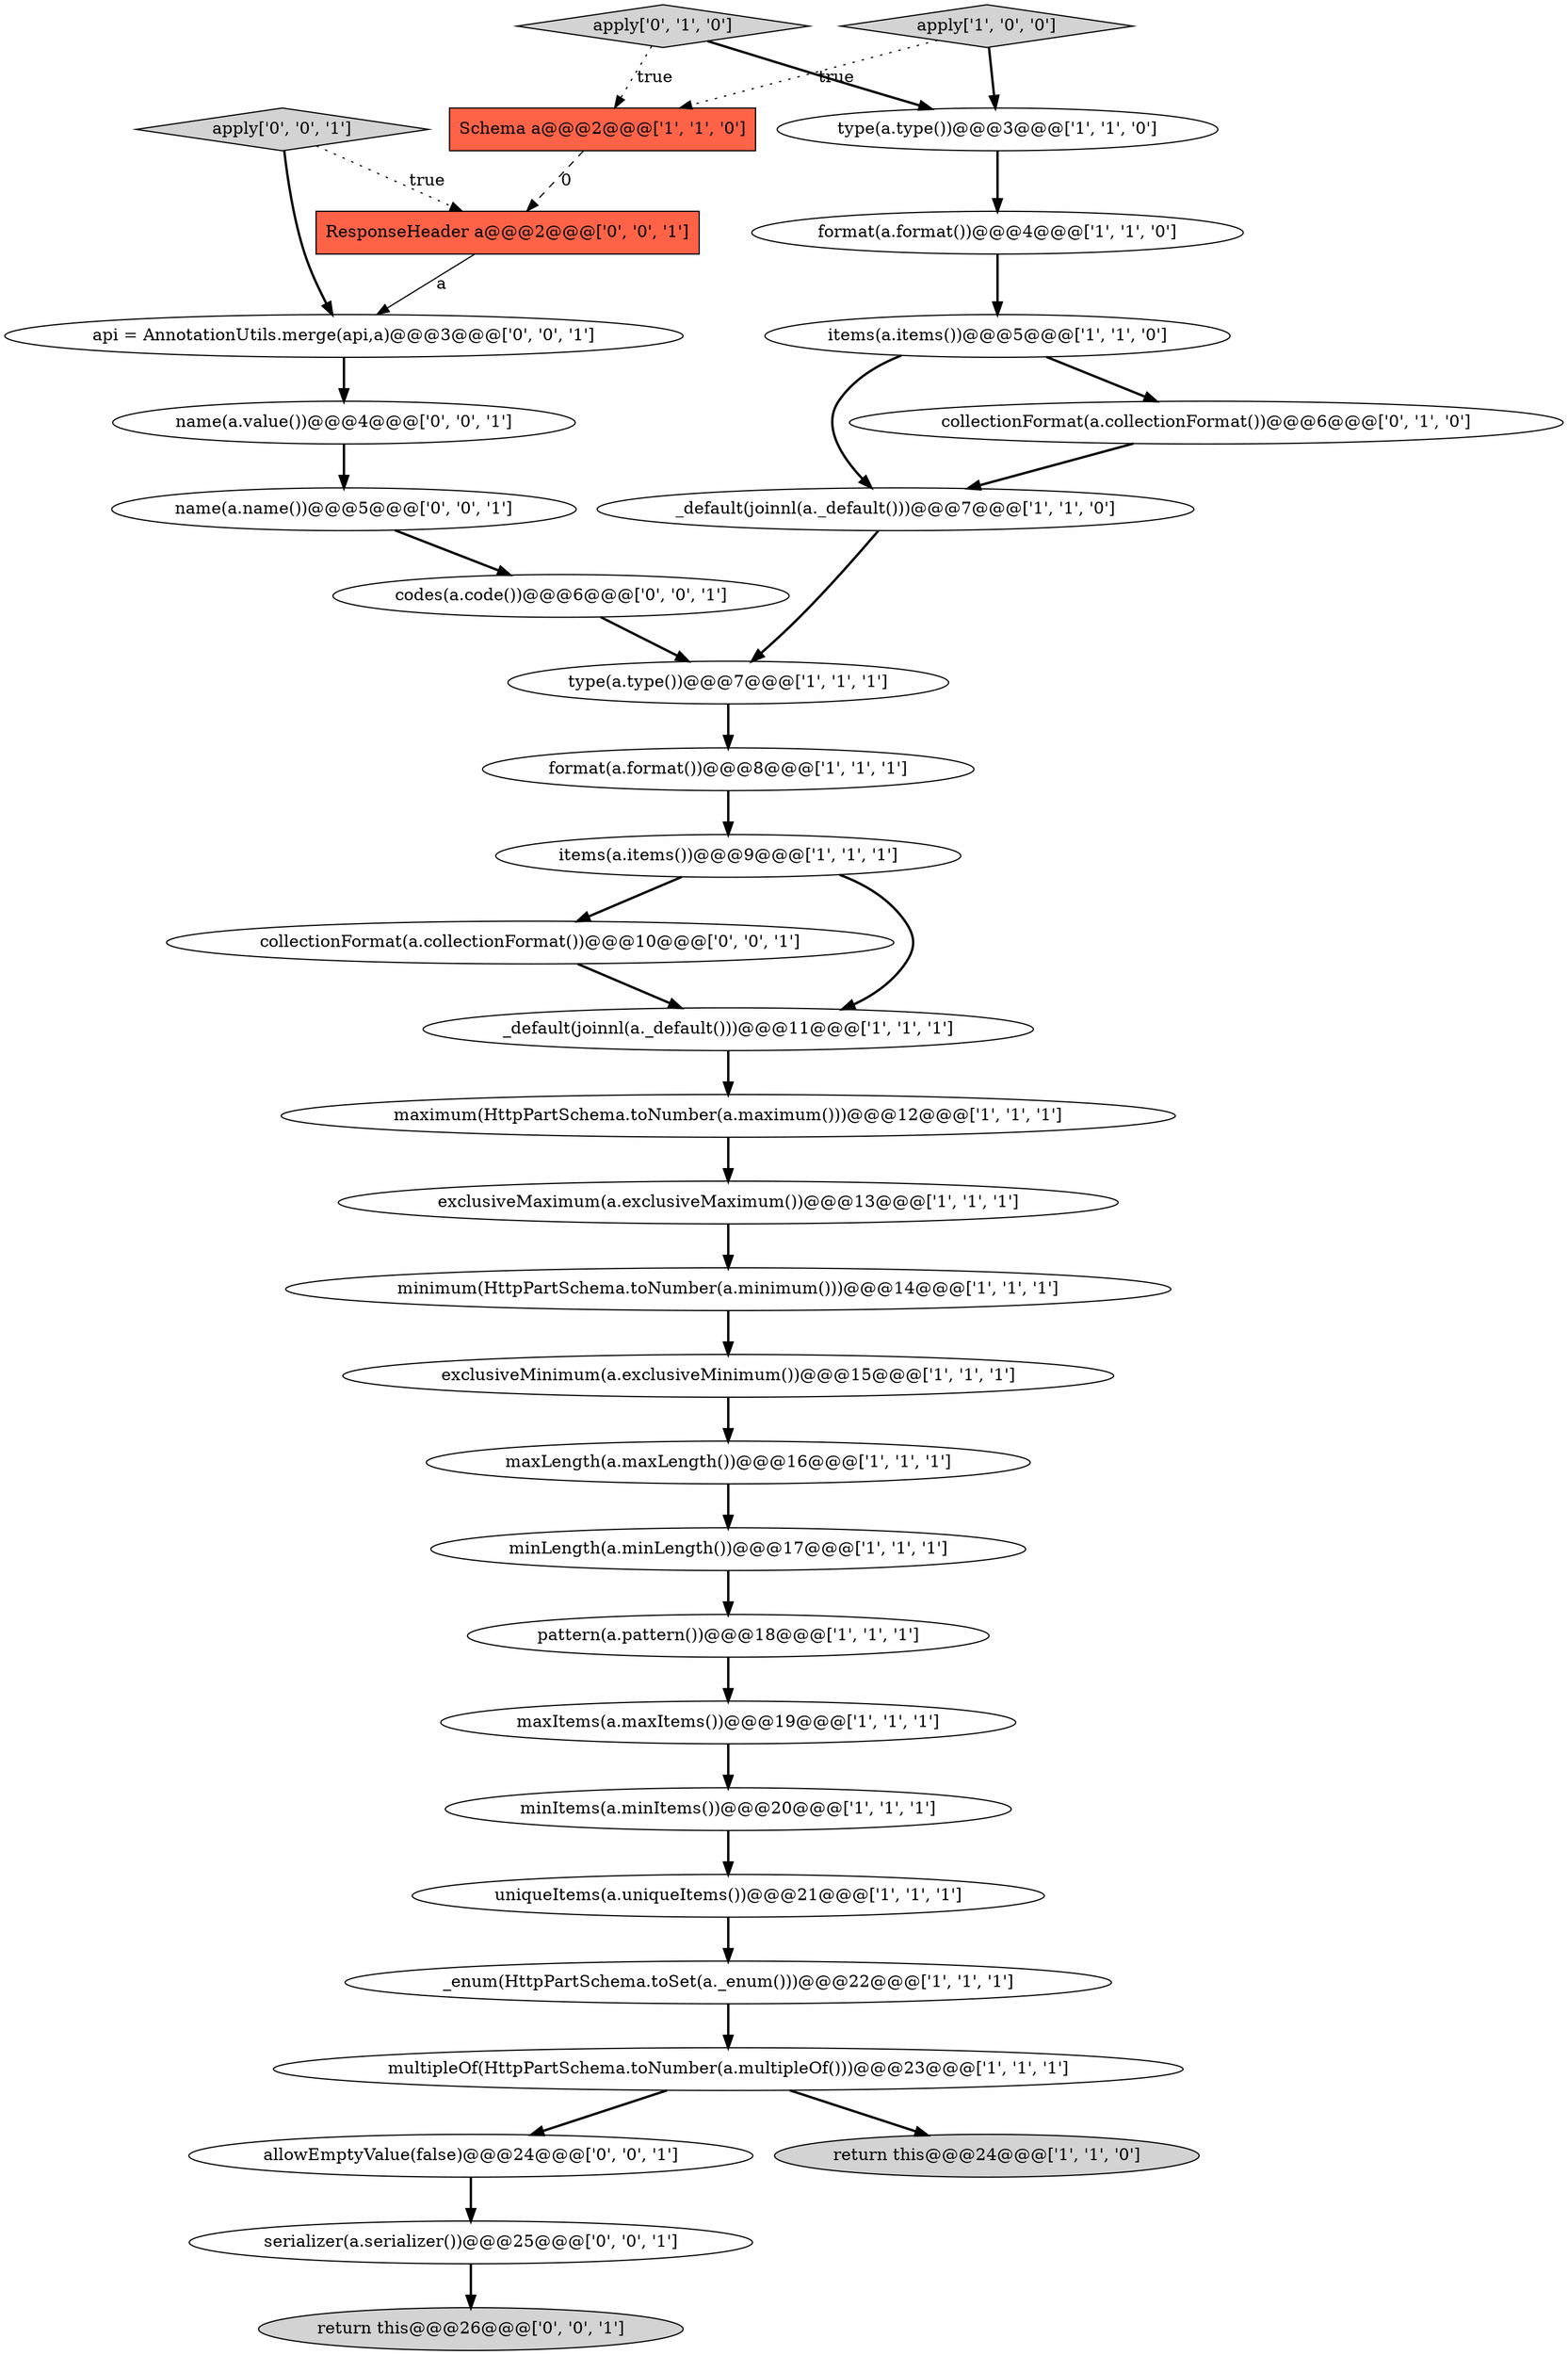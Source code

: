 digraph {
33 [style = filled, label = "name(a.value())@@@4@@@['0', '0', '1']", fillcolor = white, shape = ellipse image = "AAA0AAABBB3BBB"];
21 [style = filled, label = "format(a.format())@@@8@@@['1', '1', '1']", fillcolor = white, shape = ellipse image = "AAA0AAABBB1BBB"];
5 [style = filled, label = "exclusiveMaximum(a.exclusiveMaximum())@@@13@@@['1', '1', '1']", fillcolor = white, shape = ellipse image = "AAA0AAABBB1BBB"];
15 [style = filled, label = "_enum(HttpPartSchema.toSet(a._enum()))@@@22@@@['1', '1', '1']", fillcolor = white, shape = ellipse image = "AAA0AAABBB1BBB"];
30 [style = filled, label = "allowEmptyValue(false)@@@24@@@['0', '0', '1']", fillcolor = white, shape = ellipse image = "AAA0AAABBB3BBB"];
10 [style = filled, label = "exclusiveMinimum(a.exclusiveMinimum())@@@15@@@['1', '1', '1']", fillcolor = white, shape = ellipse image = "AAA0AAABBB1BBB"];
22 [style = filled, label = "return this@@@24@@@['1', '1', '0']", fillcolor = lightgray, shape = ellipse image = "AAA0AAABBB1BBB"];
7 [style = filled, label = "format(a.format())@@@4@@@['1', '1', '0']", fillcolor = white, shape = ellipse image = "AAA0AAABBB1BBB"];
24 [style = filled, label = "apply['0', '1', '0']", fillcolor = lightgray, shape = diamond image = "AAA0AAABBB2BBB"];
28 [style = filled, label = "api = AnnotationUtils.merge(api,a)@@@3@@@['0', '0', '1']", fillcolor = white, shape = ellipse image = "AAA0AAABBB3BBB"];
32 [style = filled, label = "serializer(a.serializer())@@@25@@@['0', '0', '1']", fillcolor = white, shape = ellipse image = "AAA0AAABBB3BBB"];
0 [style = filled, label = "maximum(HttpPartSchema.toNumber(a.maximum()))@@@12@@@['1', '1', '1']", fillcolor = white, shape = ellipse image = "AAA0AAABBB1BBB"];
2 [style = filled, label = "items(a.items())@@@5@@@['1', '1', '0']", fillcolor = white, shape = ellipse image = "AAA0AAABBB1BBB"];
11 [style = filled, label = "maxLength(a.maxLength())@@@16@@@['1', '1', '1']", fillcolor = white, shape = ellipse image = "AAA0AAABBB1BBB"];
6 [style = filled, label = "apply['1', '0', '0']", fillcolor = lightgray, shape = diamond image = "AAA0AAABBB1BBB"];
20 [style = filled, label = "maxItems(a.maxItems())@@@19@@@['1', '1', '1']", fillcolor = white, shape = ellipse image = "AAA0AAABBB1BBB"];
16 [style = filled, label = "_default(joinnl(a._default()))@@@11@@@['1', '1', '1']", fillcolor = white, shape = ellipse image = "AAA0AAABBB1BBB"];
13 [style = filled, label = "Schema a@@@2@@@['1', '1', '0']", fillcolor = tomato, shape = box image = "AAA0AAABBB1BBB"];
34 [style = filled, label = "codes(a.code())@@@6@@@['0', '0', '1']", fillcolor = white, shape = ellipse image = "AAA0AAABBB3BBB"];
29 [style = filled, label = "return this@@@26@@@['0', '0', '1']", fillcolor = lightgray, shape = ellipse image = "AAA0AAABBB3BBB"];
14 [style = filled, label = "type(a.type())@@@7@@@['1', '1', '1']", fillcolor = white, shape = ellipse image = "AAA0AAABBB1BBB"];
8 [style = filled, label = "minimum(HttpPartSchema.toNumber(a.minimum()))@@@14@@@['1', '1', '1']", fillcolor = white, shape = ellipse image = "AAA0AAABBB1BBB"];
12 [style = filled, label = "pattern(a.pattern())@@@18@@@['1', '1', '1']", fillcolor = white, shape = ellipse image = "AAA0AAABBB1BBB"];
31 [style = filled, label = "apply['0', '0', '1']", fillcolor = lightgray, shape = diamond image = "AAA0AAABBB3BBB"];
17 [style = filled, label = "minLength(a.minLength())@@@17@@@['1', '1', '1']", fillcolor = white, shape = ellipse image = "AAA0AAABBB1BBB"];
4 [style = filled, label = "multipleOf(HttpPartSchema.toNumber(a.multipleOf()))@@@23@@@['1', '1', '1']", fillcolor = white, shape = ellipse image = "AAA0AAABBB1BBB"];
3 [style = filled, label = "type(a.type())@@@3@@@['1', '1', '0']", fillcolor = white, shape = ellipse image = "AAA0AAABBB1BBB"];
26 [style = filled, label = "collectionFormat(a.collectionFormat())@@@10@@@['0', '0', '1']", fillcolor = white, shape = ellipse image = "AAA0AAABBB3BBB"];
19 [style = filled, label = "uniqueItems(a.uniqueItems())@@@21@@@['1', '1', '1']", fillcolor = white, shape = ellipse image = "AAA0AAABBB1BBB"];
1 [style = filled, label = "minItems(a.minItems())@@@20@@@['1', '1', '1']", fillcolor = white, shape = ellipse image = "AAA0AAABBB1BBB"];
18 [style = filled, label = "items(a.items())@@@9@@@['1', '1', '1']", fillcolor = white, shape = ellipse image = "AAA0AAABBB1BBB"];
25 [style = filled, label = "ResponseHeader a@@@2@@@['0', '0', '1']", fillcolor = tomato, shape = box image = "AAA0AAABBB3BBB"];
23 [style = filled, label = "collectionFormat(a.collectionFormat())@@@6@@@['0', '1', '0']", fillcolor = white, shape = ellipse image = "AAA1AAABBB2BBB"];
27 [style = filled, label = "name(a.name())@@@5@@@['0', '0', '1']", fillcolor = white, shape = ellipse image = "AAA0AAABBB3BBB"];
9 [style = filled, label = "_default(joinnl(a._default()))@@@7@@@['1', '1', '0']", fillcolor = white, shape = ellipse image = "AAA0AAABBB1BBB"];
24->13 [style = dotted, label="true"];
31->25 [style = dotted, label="true"];
33->27 [style = bold, label=""];
23->9 [style = bold, label=""];
5->8 [style = bold, label=""];
26->16 [style = bold, label=""];
14->21 [style = bold, label=""];
15->4 [style = bold, label=""];
16->0 [style = bold, label=""];
19->15 [style = bold, label=""];
17->12 [style = bold, label=""];
10->11 [style = bold, label=""];
4->22 [style = bold, label=""];
11->17 [style = bold, label=""];
3->7 [style = bold, label=""];
18->26 [style = bold, label=""];
20->1 [style = bold, label=""];
6->13 [style = dotted, label="true"];
2->9 [style = bold, label=""];
25->28 [style = solid, label="a"];
13->25 [style = dashed, label="0"];
21->18 [style = bold, label=""];
28->33 [style = bold, label=""];
30->32 [style = bold, label=""];
6->3 [style = bold, label=""];
24->3 [style = bold, label=""];
18->16 [style = bold, label=""];
12->20 [style = bold, label=""];
1->19 [style = bold, label=""];
9->14 [style = bold, label=""];
27->34 [style = bold, label=""];
0->5 [style = bold, label=""];
32->29 [style = bold, label=""];
31->28 [style = bold, label=""];
34->14 [style = bold, label=""];
4->30 [style = bold, label=""];
8->10 [style = bold, label=""];
2->23 [style = bold, label=""];
7->2 [style = bold, label=""];
}
